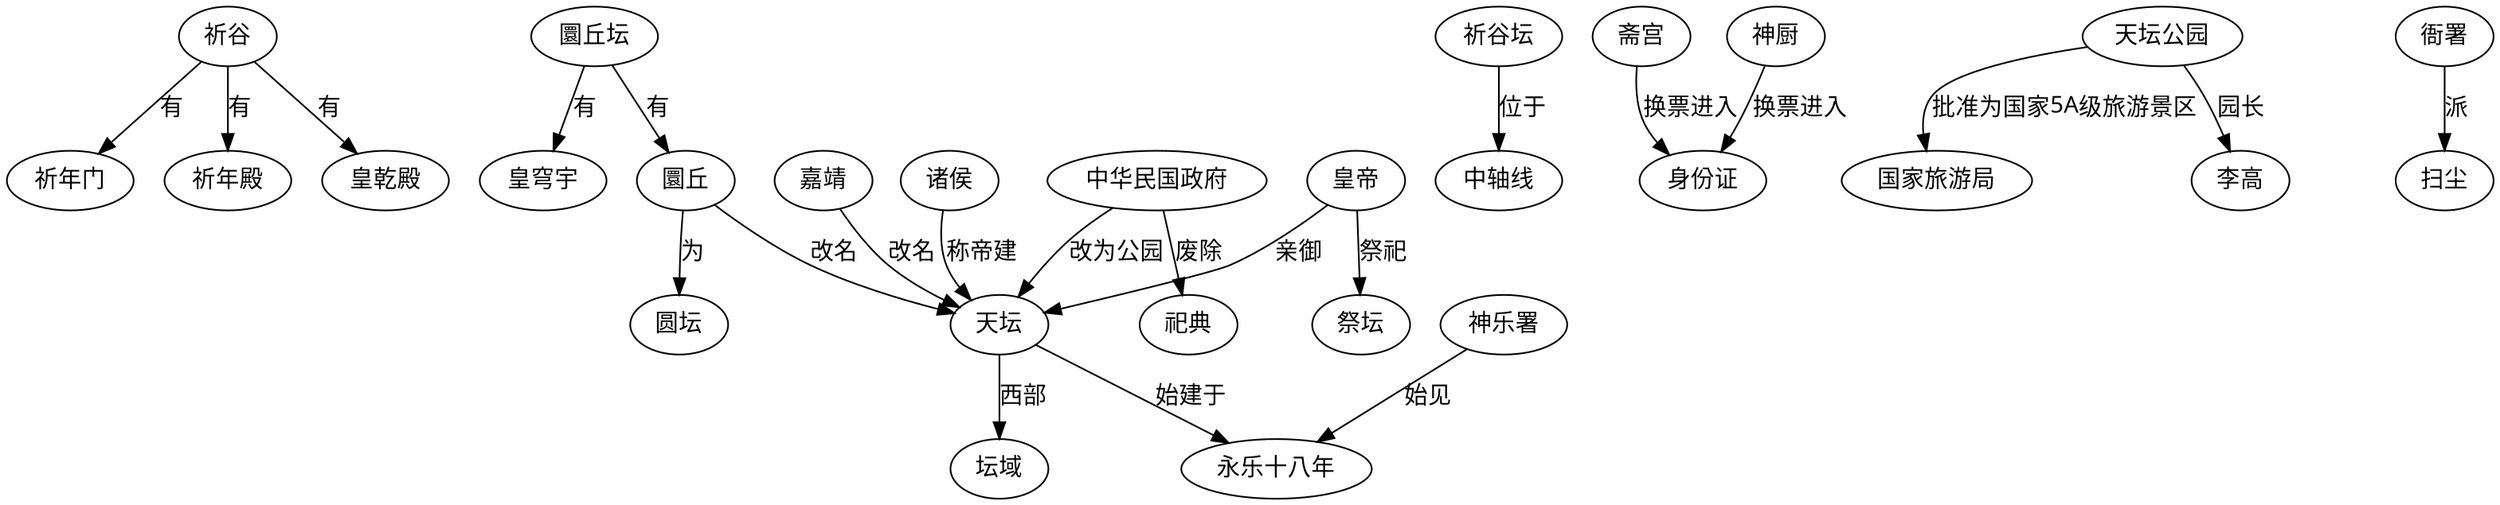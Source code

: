 digraph 2020342338500962 {
	"祈谷" [fontname=FangSong]
	"祈年门" [fontname=FangSong]
	"祈谷" -> "祈年门" [label="有" fontname=FangSong]
	"圜丘坛" [fontname=FangSong]
	"皇穹宇" [fontname=FangSong]
	"圜丘坛" -> "皇穹宇" [label="有" fontname=FangSong]
	"祈谷" [fontname=FangSong]
	"祈年殿" [fontname=FangSong]
	"祈谷" -> "祈年殿" [label="有" fontname=FangSong]
	"天坛" [fontname=FangSong]
	"永乐十八年" [fontname=FangSong]
	"天坛" -> "永乐十八年" [label="始建于" fontname=FangSong]
	"皇帝" [fontname=FangSong]
	"祭坛" [fontname=FangSong]
	"皇帝" -> "祭坛" [label="祭祀" fontname=FangSong]
	"祈谷坛" [fontname=FangSong]
	"中轴线" [fontname=FangSong]
	"祈谷坛" -> "中轴线" [label="位于" fontname=FangSong]
	"中华民国政府" [fontname=FangSong]
	"天坛" [fontname=FangSong]
	"中华民国政府" -> "天坛" [label="改为公园" fontname=FangSong]
	"斋宫" [fontname=FangSong]
	"身份证" [fontname=FangSong]
	"斋宫" -> "身份证" [label="换票进入" fontname=FangSong]
	"天坛公园" [fontname=FangSong]
	"国家旅游局" [fontname=FangSong]
	"天坛公园" -> "国家旅游局" [label="批准为国家5A级旅游景区" fontname=FangSong]
	"圜丘坛" [fontname=FangSong]
	"圜丘" [fontname=FangSong]
	"圜丘坛" -> "圜丘" [label="有" fontname=FangSong]
	"天坛公园" [fontname=FangSong]
	"李高" [fontname=FangSong]
	"天坛公园" -> "李高" [label="园长" fontname=FangSong]
	"衙署" [fontname=FangSong]
	"扫尘" [fontname=FangSong]
	"衙署" -> "扫尘" [label="派" fontname=FangSong]
	"圜丘" [fontname=FangSong]
	"天坛" [fontname=FangSong]
	"圜丘" -> "天坛" [label="改名" fontname=FangSong]
	"神乐署" [fontname=FangSong]
	"永乐十八年" [fontname=FangSong]
	"神乐署" -> "永乐十八年" [label="始见" fontname=FangSong]
	"嘉靖" [fontname=FangSong]
	"天坛" [fontname=FangSong]
	"嘉靖" -> "天坛" [label="改名" fontname=FangSong]
	"皇帝" [fontname=FangSong]
	"天坛" [fontname=FangSong]
	"皇帝" -> "天坛" [label="亲御" fontname=FangSong]
	"神厨" [fontname=FangSong]
	"身份证" [fontname=FangSong]
	"神厨" -> "身份证" [label="换票进入" fontname=FangSong]
	"中华民国政府" [fontname=FangSong]
	"祀典" [fontname=FangSong]
	"中华民国政府" -> "祀典" [label="废除" fontname=FangSong]
	"诸侯" [fontname=FangSong]
	"天坛" [fontname=FangSong]
	"诸侯" -> "天坛" [label="称帝建" fontname=FangSong]
	"天坛" [fontname=FangSong]
	"坛域" [fontname=FangSong]
	"天坛" -> "坛域" [label="西部" fontname=FangSong]
	"圜丘" [fontname=FangSong]
	"圆坛" [fontname=FangSong]
	"圜丘" -> "圆坛" [label="为" fontname=FangSong]
	"祈谷" [fontname=FangSong]
	"皇乾殿" [fontname=FangSong]
	"祈谷" -> "皇乾殿" [label="有" fontname=FangSong]
}

